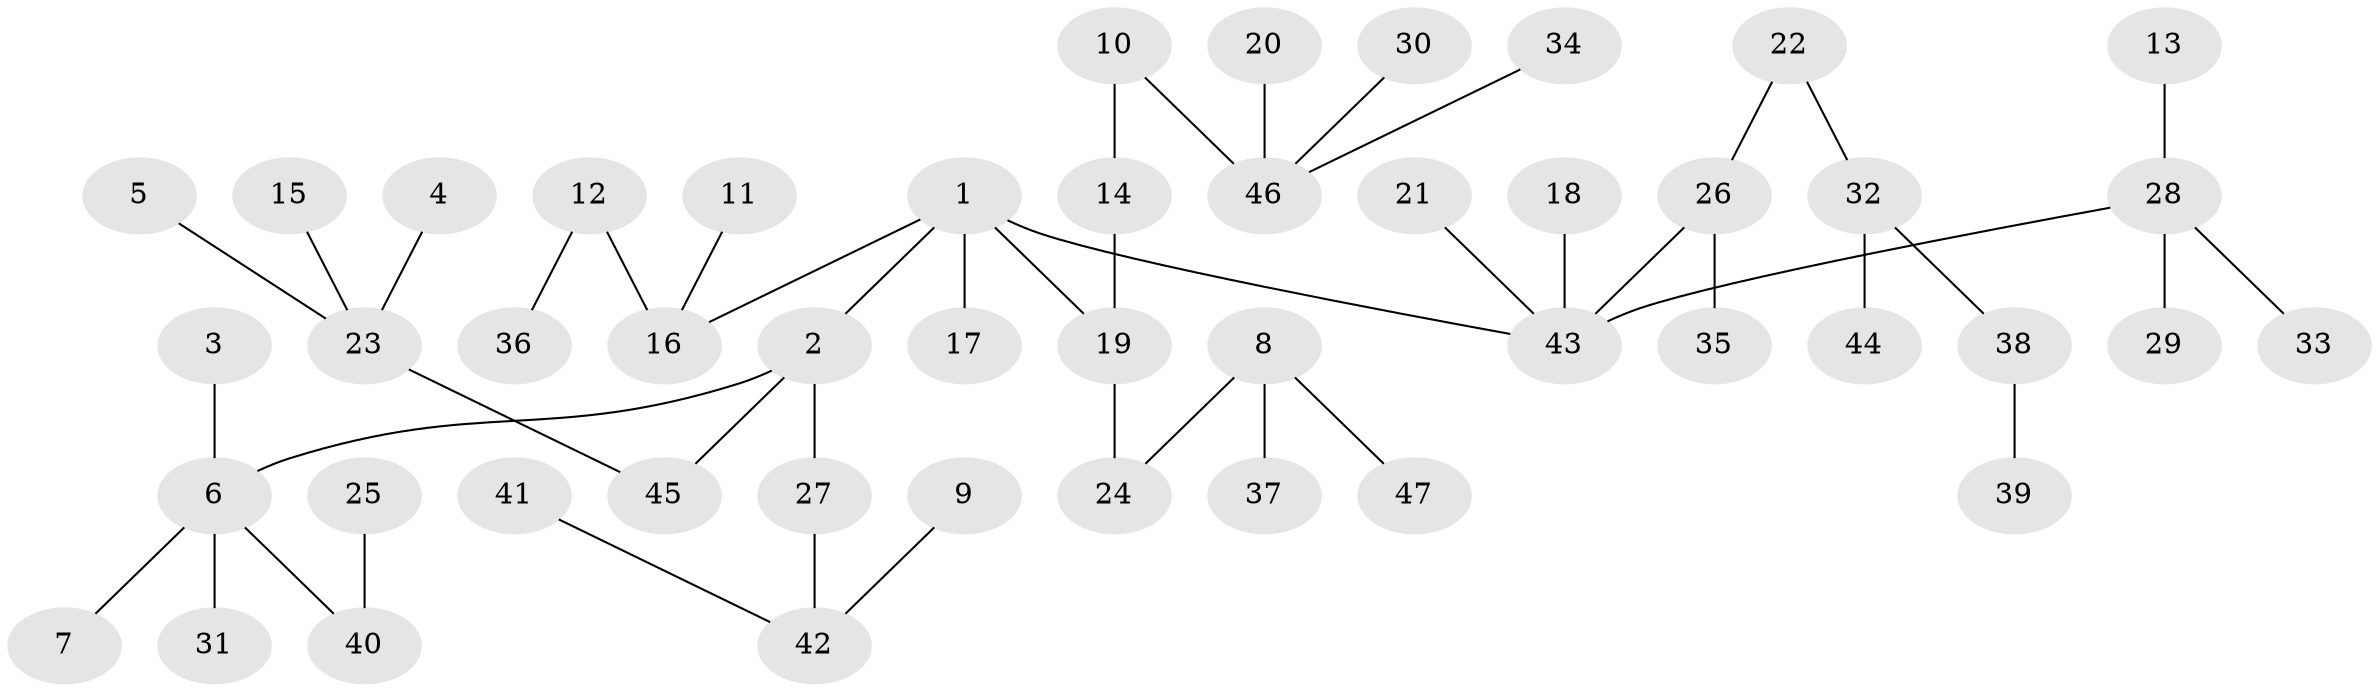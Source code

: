 // original degree distribution, {5: 0.05128205128205128, 4: 0.1111111111111111, 1: 0.5299145299145299, 7: 0.008547008547008548, 2: 0.23076923076923078, 3: 0.05982905982905983, 6: 0.008547008547008548}
// Generated by graph-tools (version 1.1) at 2025/37/03/04/25 23:37:28]
// undirected, 47 vertices, 46 edges
graph export_dot {
  node [color=gray90,style=filled];
  1;
  2;
  3;
  4;
  5;
  6;
  7;
  8;
  9;
  10;
  11;
  12;
  13;
  14;
  15;
  16;
  17;
  18;
  19;
  20;
  21;
  22;
  23;
  24;
  25;
  26;
  27;
  28;
  29;
  30;
  31;
  32;
  33;
  34;
  35;
  36;
  37;
  38;
  39;
  40;
  41;
  42;
  43;
  44;
  45;
  46;
  47;
  1 -- 2 [weight=1.0];
  1 -- 16 [weight=1.0];
  1 -- 17 [weight=1.0];
  1 -- 19 [weight=1.0];
  1 -- 43 [weight=1.0];
  2 -- 6 [weight=1.0];
  2 -- 27 [weight=1.0];
  2 -- 45 [weight=1.0];
  3 -- 6 [weight=1.0];
  4 -- 23 [weight=1.0];
  5 -- 23 [weight=1.0];
  6 -- 7 [weight=1.0];
  6 -- 31 [weight=1.0];
  6 -- 40 [weight=1.0];
  8 -- 24 [weight=1.0];
  8 -- 37 [weight=1.0];
  8 -- 47 [weight=1.0];
  9 -- 42 [weight=1.0];
  10 -- 14 [weight=1.0];
  10 -- 46 [weight=1.0];
  11 -- 16 [weight=1.0];
  12 -- 16 [weight=1.0];
  12 -- 36 [weight=1.0];
  13 -- 28 [weight=1.0];
  14 -- 19 [weight=1.0];
  15 -- 23 [weight=1.0];
  18 -- 43 [weight=1.0];
  19 -- 24 [weight=1.0];
  20 -- 46 [weight=1.0];
  21 -- 43 [weight=1.0];
  22 -- 26 [weight=1.0];
  22 -- 32 [weight=1.0];
  23 -- 45 [weight=1.0];
  25 -- 40 [weight=1.0];
  26 -- 35 [weight=1.0];
  26 -- 43 [weight=1.0];
  27 -- 42 [weight=1.0];
  28 -- 29 [weight=1.0];
  28 -- 33 [weight=1.0];
  28 -- 43 [weight=1.0];
  30 -- 46 [weight=1.0];
  32 -- 38 [weight=1.0];
  32 -- 44 [weight=1.0];
  34 -- 46 [weight=1.0];
  38 -- 39 [weight=1.0];
  41 -- 42 [weight=1.0];
}

